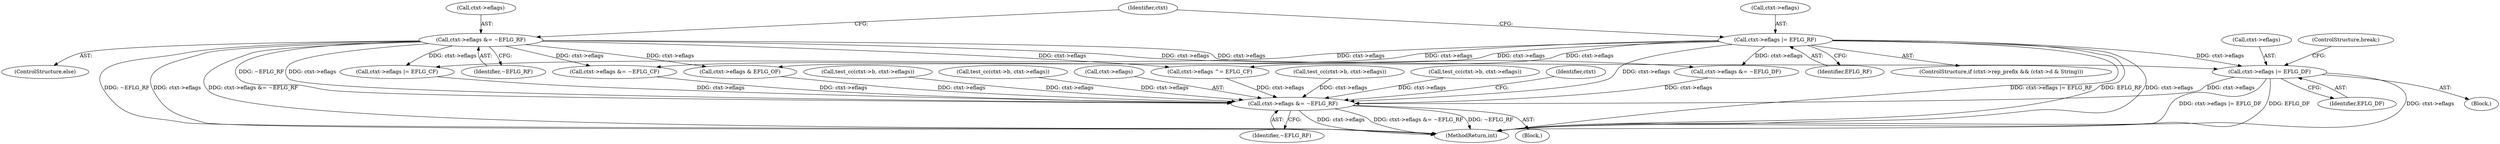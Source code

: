 digraph "0_linux_234f3ce485d54017f15cf5e0699cff4100121601_8@pointer" {
"1000984" [label="(Call,ctxt->eflags |= EFLG_DF)"];
"1000699" [label="(Call,ctxt->eflags &= ~EFLG_RF)"];
"1000693" [label="(Call,ctxt->eflags |= EFLG_RF)"];
"1001185" [label="(Call,ctxt->eflags &= ~EFLG_RF)"];
"1000764" [label="(Block,)"];
"1000697" [label="(Identifier,EFLG_RF)"];
"1001319" [label="(Call,test_cc(ctxt->b, ctxt->eflags))"];
"1001185" [label="(Call,ctxt->eflags &= ~EFLG_RF)"];
"1001480" [label="(MethodReturn,int)"];
"1000985" [label="(Call,ctxt->eflags)"];
"1000703" [label="(Identifier,~EFLG_RF)"];
"1000706" [label="(Identifier,ctxt)"];
"1000970" [label="(Call,ctxt->eflags |= EFLG_CF)"];
"1000699" [label="(Call,ctxt->eflags &= ~EFLG_RF)"];
"1001278" [label="(Call,test_cc(ctxt->b, ctxt->eflags))"];
"1000963" [label="(Call,ctxt->eflags &= ~EFLG_CF)"];
"1000921" [label="(Call,ctxt->eflags & EFLG_OF)"];
"1001186" [label="(Call,ctxt->eflags)"];
"1000989" [label="(ControlStructure,break;)"];
"1000683" [label="(ControlStructure,if (ctxt->rep_prefix && (ctxt->d & String)))"];
"1000694" [label="(Call,ctxt->eflags)"];
"1000956" [label="(Call,ctxt->eflags ^= EFLG_CF)"];
"1001343" [label="(Call,test_cc(ctxt->b, ctxt->eflags))"];
"1001189" [label="(Identifier,~EFLG_RF)"];
"1000698" [label="(ControlStructure,else)"];
"1000977" [label="(Call,ctxt->eflags &= ~EFLG_DF)"];
"1000700" [label="(Call,ctxt->eflags)"];
"1001102" [label="(Block,)"];
"1000988" [label="(Identifier,EFLG_DF)"];
"1000789" [label="(Call,test_cc(ctxt->b, ctxt->eflags))"];
"1000693" [label="(Call,ctxt->eflags |= EFLG_RF)"];
"1000984" [label="(Call,ctxt->eflags |= EFLG_DF)"];
"1001192" [label="(Identifier,ctxt)"];
"1000984" -> "1000764"  [label="AST: "];
"1000984" -> "1000988"  [label="CFG: "];
"1000985" -> "1000984"  [label="AST: "];
"1000988" -> "1000984"  [label="AST: "];
"1000989" -> "1000984"  [label="CFG: "];
"1000984" -> "1001480"  [label="DDG: ctxt->eflags |= EFLG_DF"];
"1000984" -> "1001480"  [label="DDG: EFLG_DF"];
"1000984" -> "1001480"  [label="DDG: ctxt->eflags"];
"1000699" -> "1000984"  [label="DDG: ctxt->eflags"];
"1000693" -> "1000984"  [label="DDG: ctxt->eflags"];
"1000984" -> "1001185"  [label="DDG: ctxt->eflags"];
"1000699" -> "1000698"  [label="AST: "];
"1000699" -> "1000703"  [label="CFG: "];
"1000700" -> "1000699"  [label="AST: "];
"1000703" -> "1000699"  [label="AST: "];
"1000706" -> "1000699"  [label="CFG: "];
"1000699" -> "1001480"  [label="DDG: ctxt->eflags"];
"1000699" -> "1001480"  [label="DDG: ctxt->eflags &= ~EFLG_RF"];
"1000699" -> "1001480"  [label="DDG: ~EFLG_RF"];
"1000699" -> "1000921"  [label="DDG: ctxt->eflags"];
"1000699" -> "1000956"  [label="DDG: ctxt->eflags"];
"1000699" -> "1000963"  [label="DDG: ctxt->eflags"];
"1000699" -> "1000970"  [label="DDG: ctxt->eflags"];
"1000699" -> "1000977"  [label="DDG: ctxt->eflags"];
"1000699" -> "1001185"  [label="DDG: ctxt->eflags"];
"1000699" -> "1001185"  [label="DDG: ~EFLG_RF"];
"1000693" -> "1000683"  [label="AST: "];
"1000693" -> "1000697"  [label="CFG: "];
"1000694" -> "1000693"  [label="AST: "];
"1000697" -> "1000693"  [label="AST: "];
"1000706" -> "1000693"  [label="CFG: "];
"1000693" -> "1001480"  [label="DDG: ctxt->eflags |= EFLG_RF"];
"1000693" -> "1001480"  [label="DDG: EFLG_RF"];
"1000693" -> "1001480"  [label="DDG: ctxt->eflags"];
"1000693" -> "1000921"  [label="DDG: ctxt->eflags"];
"1000693" -> "1000956"  [label="DDG: ctxt->eflags"];
"1000693" -> "1000963"  [label="DDG: ctxt->eflags"];
"1000693" -> "1000970"  [label="DDG: ctxt->eflags"];
"1000693" -> "1000977"  [label="DDG: ctxt->eflags"];
"1000693" -> "1001185"  [label="DDG: ctxt->eflags"];
"1001185" -> "1001102"  [label="AST: "];
"1001185" -> "1001189"  [label="CFG: "];
"1001186" -> "1001185"  [label="AST: "];
"1001189" -> "1001185"  [label="AST: "];
"1001192" -> "1001185"  [label="CFG: "];
"1001185" -> "1001480"  [label="DDG: ctxt->eflags"];
"1001185" -> "1001480"  [label="DDG: ctxt->eflags &= ~EFLG_RF"];
"1001185" -> "1001480"  [label="DDG: ~EFLG_RF"];
"1000956" -> "1001185"  [label="DDG: ctxt->eflags"];
"1001343" -> "1001185"  [label="DDG: ctxt->eflags"];
"1000970" -> "1001185"  [label="DDG: ctxt->eflags"];
"1000977" -> "1001185"  [label="DDG: ctxt->eflags"];
"1000921" -> "1001185"  [label="DDG: ctxt->eflags"];
"1000789" -> "1001185"  [label="DDG: ctxt->eflags"];
"1000963" -> "1001185"  [label="DDG: ctxt->eflags"];
"1001278" -> "1001185"  [label="DDG: ctxt->eflags"];
"1001319" -> "1001185"  [label="DDG: ctxt->eflags"];
}

